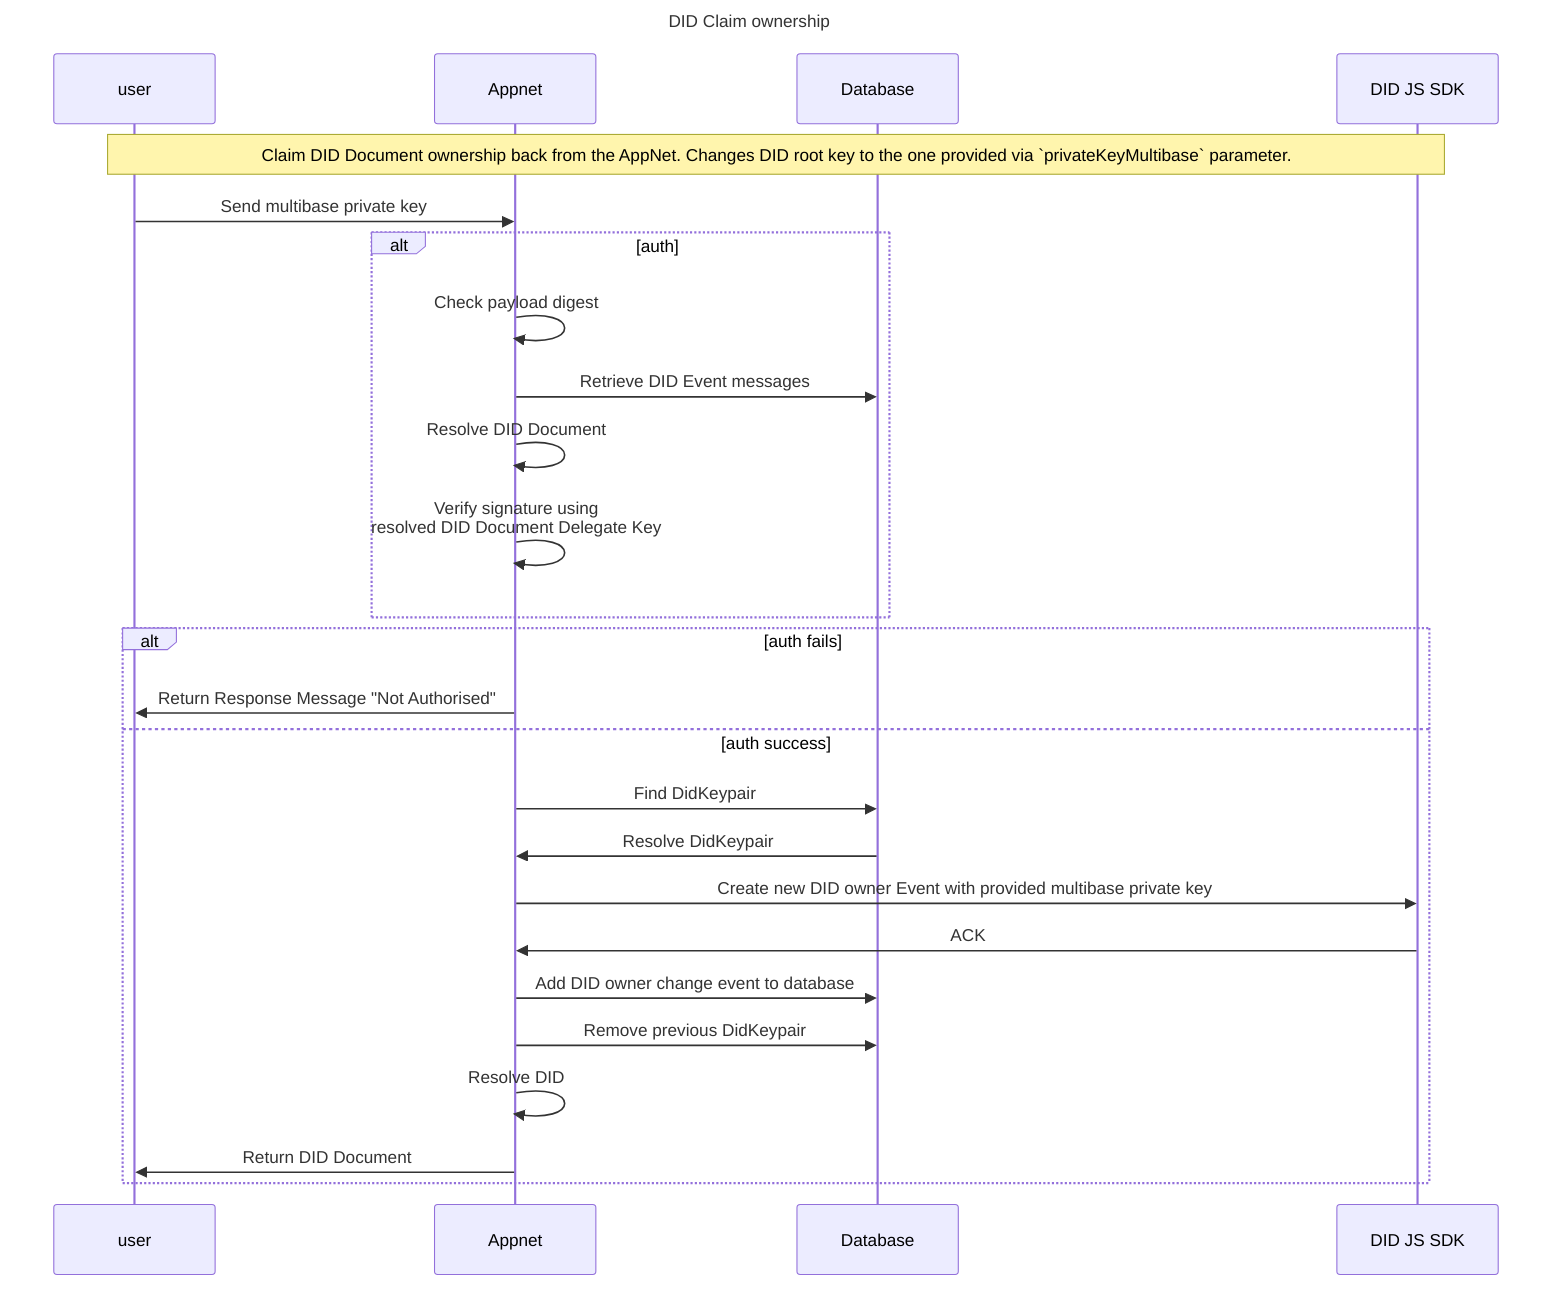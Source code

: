 sequenceDiagram
Title: DID Claim ownership

participant user as user
participant API as Appnet
participant DB as Database
participant SDK as DID JS SDK


note over user, SDK: Claim DID Document ownership back from the AppNet. Changes DID root key to the one provided via `privateKeyMultibase` parameter.
user ->> API: Send multibase private key
alt auth
API ->> API: Check payload digest
API ->> DB: Retrieve DID Event messages
API ->> API: Resolve DID Document
API ->> API: Verify signature using <br> resolved DID Document Delegate Key
end 
alt auth fails
API ->> user: Return Response Message "Not Authorised"
else auth success
API ->> DB: Find DidKeypair
DB ->> API: Resolve DidKeypair
API ->> SDK: Create new DID owner Event with provided multibase private key 
SDK ->> API: ACK 
API ->> DB: Add DID owner change event to database
API ->> DB: Remove previous DidKeypair
API ->> API: Resolve DID
API ->> user: Return DID Document
end